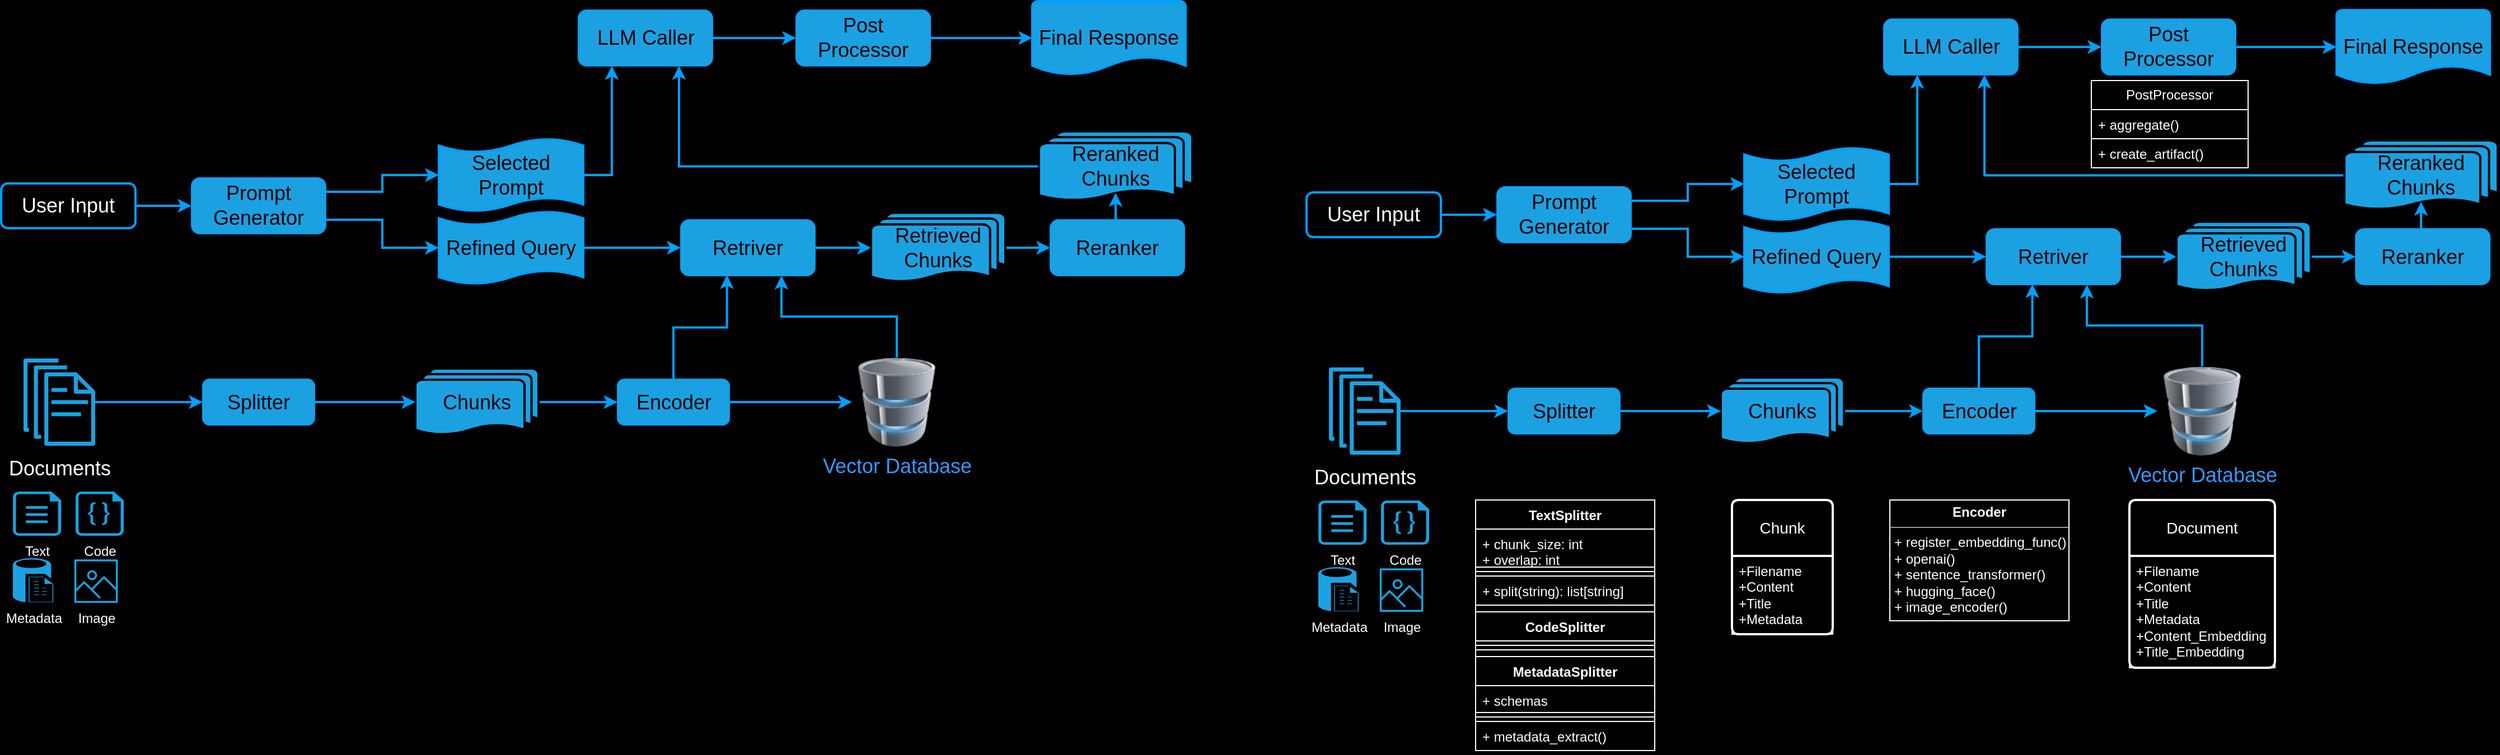 <mxfile version="23.1.2" type="github">
  <diagram id="6a731a19-8d31-9384-78a2-239565b7b9f0" name="Page-1">
    <mxGraphModel dx="1509" dy="811" grid="0" gridSize="10" guides="1" tooltips="1" connect="1" arrows="1" fold="1" page="1" pageScale="1" pageWidth="1169" pageHeight="827" background="#000000" math="0" shadow="0">
      <root>
        <mxCell id="0" />
        <mxCell id="1" parent="0" />
        <mxCell id="F0DF5Nve_Ln5ljsZZCzn-109" value="" style="edgeStyle=orthogonalEdgeStyle;rounded=0;orthogonalLoop=1;jettySize=auto;html=1;fontColor=#FFFFFF;fillColor=#1ba1e2;strokeColor=#00A0FF;strokeWidth=2;" parent="1" source="F0DF5Nve_Ln5ljsZZCzn-12" target="F0DF5Nve_Ln5ljsZZCzn-28" edge="1">
          <mxGeometry relative="1" as="geometry" />
        </mxCell>
        <mxCell id="F0DF5Nve_Ln5ljsZZCzn-12" value="Chunks" style="strokeWidth=2;html=1;shape=mxgraph.flowchart.multi-document;whiteSpace=wrap;fontSize=18;fillColor=#1ba1e2;strokeColor=#000000;fontColor=#000000;" parent="1" vertex="1">
          <mxGeometry x="423" y="409.5" width="110" height="60" as="geometry" />
        </mxCell>
        <mxCell id="F0DF5Nve_Ln5ljsZZCzn-108" value="" style="edgeStyle=orthogonalEdgeStyle;rounded=0;orthogonalLoop=1;jettySize=auto;html=1;fontColor=#FFFFFF;fillColor=#1ba1e2;strokeColor=#00A0FF;strokeWidth=2;" parent="1" source="F0DF5Nve_Ln5ljsZZCzn-24" target="F0DF5Nve_Ln5ljsZZCzn-12" edge="1">
          <mxGeometry relative="1" as="geometry" />
        </mxCell>
        <mxCell id="F0DF5Nve_Ln5ljsZZCzn-24" value="Splitter" style="rounded=1;whiteSpace=wrap;html=1;fontSize=18;fillColor=#1ba1e2;strokeColor=#00A0FF;fontColor=#000000;" parent="1" vertex="1">
          <mxGeometry x="233" y="419" width="100" height="41" as="geometry" />
        </mxCell>
        <mxCell id="F0DF5Nve_Ln5ljsZZCzn-107" value="" style="edgeStyle=orthogonalEdgeStyle;rounded=0;orthogonalLoop=1;jettySize=auto;html=1;fontColor=#FFFFFF;fillColor=#1ba1e2;strokeColor=#00A0FF;strokeWidth=2;" parent="1" source="F0DF5Nve_Ln5ljsZZCzn-26" target="F0DF5Nve_Ln5ljsZZCzn-24" edge="1">
          <mxGeometry relative="1" as="geometry" />
        </mxCell>
        <mxCell id="F0DF5Nve_Ln5ljsZZCzn-26" value="&lt;font style=&quot;font-size: 18px;&quot;&gt;Documents&lt;/font&gt;" style="sketch=0;outlineConnect=0;dashed=0;verticalLabelPosition=bottom;verticalAlign=top;align=center;html=1;fontSize=20;fontStyle=0;aspect=fixed;pointerEvents=1;shape=mxgraph.aws4.documents;fillColor=#1ba1e2;strokeColor=#00A0FF;fontColor=#ffffff;" parent="1" vertex="1">
          <mxGeometry x="73" y="400.5" width="64" height="78" as="geometry" />
        </mxCell>
        <mxCell id="F0DF5Nve_Ln5ljsZZCzn-114" value="" style="edgeStyle=orthogonalEdgeStyle;rounded=0;orthogonalLoop=1;jettySize=auto;html=1;fontColor=#FFFFFF;fillColor=#1ba1e2;strokeColor=#00A0FF;strokeWidth=2;" parent="1" source="F0DF5Nve_Ln5ljsZZCzn-28" target="F0DF5Nve_Ln5ljsZZCzn-30" edge="1">
          <mxGeometry relative="1" as="geometry" />
        </mxCell>
        <mxCell id="F0DF5Nve_Ln5ljsZZCzn-122" value="" style="edgeStyle=orthogonalEdgeStyle;rounded=0;orthogonalLoop=1;jettySize=auto;html=1;entryX=0.344;entryY=0.99;entryDx=0;entryDy=0;entryPerimeter=0;fontColor=#FFFFFF;fillColor=#1ba1e2;strokeColor=#00A0FF;strokeWidth=2;" parent="1" source="F0DF5Nve_Ln5ljsZZCzn-28" target="F0DF5Nve_Ln5ljsZZCzn-46" edge="1">
          <mxGeometry relative="1" as="geometry" />
        </mxCell>
        <mxCell id="F0DF5Nve_Ln5ljsZZCzn-28" value="Encoder" style="rounded=1;whiteSpace=wrap;html=1;fontSize=18;fillColor=#1ba1e2;strokeColor=#00A0FF;fontColor=#000000;" parent="1" vertex="1">
          <mxGeometry x="603.5" y="419" width="100" height="41" as="geometry" />
        </mxCell>
        <mxCell id="F0DF5Nve_Ln5ljsZZCzn-126" style="edgeStyle=orthogonalEdgeStyle;rounded=0;orthogonalLoop=1;jettySize=auto;html=1;exitX=0.5;exitY=0;exitDx=0;exitDy=0;entryX=0.75;entryY=1;entryDx=0;entryDy=0;fontColor=#FFFFFF;fillColor=#1ba1e2;strokeColor=#00A0FF;strokeWidth=2;" parent="1" source="F0DF5Nve_Ln5ljsZZCzn-30" target="F0DF5Nve_Ln5ljsZZCzn-46" edge="1">
          <mxGeometry relative="1" as="geometry" />
        </mxCell>
        <mxCell id="F0DF5Nve_Ln5ljsZZCzn-133" value="" style="edgeStyle=orthogonalEdgeStyle;rounded=0;orthogonalLoop=1;jettySize=auto;html=1;" parent="1" source="F0DF5Nve_Ln5ljsZZCzn-30" edge="1">
          <mxGeometry relative="1" as="geometry">
            <mxPoint x="853" y="569" as="targetPoint" />
          </mxGeometry>
        </mxCell>
        <mxCell id="F0DF5Nve_Ln5ljsZZCzn-30" value="&lt;font style=&quot;font-size: 18px;&quot;&gt;Vector Database&lt;/font&gt;" style="image;html=1;image=img/lib/clip_art/computers/Database_128x128.png;fillColor=#1ba1e2;strokeColor=#00A0FF;fontColor=#3399FF;labelBackgroundColor=none;" parent="1" vertex="1">
          <mxGeometry x="813" y="399.5" width="80" height="80" as="geometry" />
        </mxCell>
        <mxCell id="F0DF5Nve_Ln5ljsZZCzn-119" value="" style="edgeStyle=orthogonalEdgeStyle;rounded=0;orthogonalLoop=1;jettySize=auto;html=1;fontColor=#FFFFFF;fillColor=#1ba1e2;strokeColor=#00A0FF;strokeWidth=2;" parent="1" source="F0DF5Nve_Ln5ljsZZCzn-39" target="F0DF5Nve_Ln5ljsZZCzn-40" edge="1">
          <mxGeometry relative="1" as="geometry" />
        </mxCell>
        <mxCell id="F0DF5Nve_Ln5ljsZZCzn-39" value="User Input" style="rounded=1;whiteSpace=wrap;html=1;fontSize=18;fillColor=none;strokeColor=#00A0FF;fontColor=#FFFFFF;strokeWidth=2;" parent="1" vertex="1">
          <mxGeometry x="53" y="244" width="120" height="40" as="geometry" />
        </mxCell>
        <mxCell id="F0DF5Nve_Ln5ljsZZCzn-40" value="Prompt Generator" style="rounded=1;whiteSpace=wrap;html=1;fontSize=18;fillColor=#1ba1e2;strokeColor=#00A0FF;fontColor=#000000;" parent="1" vertex="1">
          <mxGeometry x="223" y="239" width="120" height="50" as="geometry" />
        </mxCell>
        <mxCell id="F0DF5Nve_Ln5ljsZZCzn-41" style="edgeStyle=orthogonalEdgeStyle;rounded=0;orthogonalLoop=1;jettySize=auto;html=1;exitX=0.5;exitY=1;exitDx=0;exitDy=0;fontSize=18;fontColor=#FFFFFF;fillColor=#1ba1e2;strokeColor=#00A0FF;" parent="1" source="F0DF5Nve_Ln5ljsZZCzn-40" target="F0DF5Nve_Ln5ljsZZCzn-40" edge="1">
          <mxGeometry relative="1" as="geometry" />
        </mxCell>
        <mxCell id="F0DF5Nve_Ln5ljsZZCzn-120" value="" style="edgeStyle=orthogonalEdgeStyle;rounded=0;orthogonalLoop=1;jettySize=auto;html=1;fontColor=#FFFFFF;fillColor=#1ba1e2;strokeColor=#00A0FF;strokeWidth=2;" parent="1" source="F0DF5Nve_Ln5ljsZZCzn-44" target="F0DF5Nve_Ln5ljsZZCzn-46" edge="1">
          <mxGeometry relative="1" as="geometry" />
        </mxCell>
        <mxCell id="F0DF5Nve_Ln5ljsZZCzn-44" value="Refined Query" style="shape=tape;whiteSpace=wrap;html=1;strokeWidth=2;size=0.19;fontSize=18;fillColor=#1ba1e2;strokeColor=#00A0FF;fontColor=#000000;" parent="1" vertex="1">
          <mxGeometry x="444" y="269" width="129" height="65" as="geometry" />
        </mxCell>
        <mxCell id="F0DF5Nve_Ln5ljsZZCzn-130" style="edgeStyle=orthogonalEdgeStyle;rounded=0;orthogonalLoop=1;jettySize=auto;html=1;exitX=1;exitY=0.5;exitDx=0;exitDy=0;exitPerimeter=0;entryX=0.25;entryY=1;entryDx=0;entryDy=0;fontColor=#FFFFFF;fillColor=#1ba1e2;strokeColor=#00A0FF;strokeWidth=2;" parent="1" source="F0DF5Nve_Ln5ljsZZCzn-45" target="F0DF5Nve_Ln5ljsZZCzn-50" edge="1">
          <mxGeometry relative="1" as="geometry" />
        </mxCell>
        <mxCell id="F0DF5Nve_Ln5ljsZZCzn-45" value="Selected Prompt" style="shape=tape;whiteSpace=wrap;html=1;strokeWidth=2;size=0.19;fontSize=18;fillColor=#1ba1e2;strokeColor=#00A0FF;fontColor=#000000;" parent="1" vertex="1">
          <mxGeometry x="444" y="204" width="129" height="65" as="geometry" />
        </mxCell>
        <mxCell id="F0DF5Nve_Ln5ljsZZCzn-123" value="" style="edgeStyle=orthogonalEdgeStyle;rounded=0;orthogonalLoop=1;jettySize=auto;html=1;fontColor=#FFFFFF;fillColor=#1ba1e2;strokeColor=#00A0FF;strokeWidth=2;" parent="1" source="F0DF5Nve_Ln5ljsZZCzn-46" target="F0DF5Nve_Ln5ljsZZCzn-47" edge="1">
          <mxGeometry relative="1" as="geometry" />
        </mxCell>
        <mxCell id="F0DF5Nve_Ln5ljsZZCzn-46" value="Retriver" style="rounded=1;whiteSpace=wrap;html=1;fontSize=18;fillColor=#1ba1e2;strokeColor=#00A0FF;fontColor=#000000;" parent="1" vertex="1">
          <mxGeometry x="660" y="276.5" width="120" height="50" as="geometry" />
        </mxCell>
        <mxCell id="F0DF5Nve_Ln5ljsZZCzn-124" value="" style="edgeStyle=orthogonalEdgeStyle;rounded=0;orthogonalLoop=1;jettySize=auto;html=1;fontColor=#FFFFFF;fillColor=#1ba1e2;strokeColor=#00A0FF;strokeWidth=2;" parent="1" source="F0DF5Nve_Ln5ljsZZCzn-47" target="F0DF5Nve_Ln5ljsZZCzn-48" edge="1">
          <mxGeometry relative="1" as="geometry" />
        </mxCell>
        <mxCell id="F0DF5Nve_Ln5ljsZZCzn-47" value="Retrieved&lt;br style=&quot;font-size: 18px;&quot;&gt;Chunks" style="strokeWidth=2;html=1;shape=mxgraph.flowchart.multi-document;whiteSpace=wrap;fontSize=18;fillColor=#1ba1e2;strokeColor=#000000;fontColor=#000000;" parent="1" vertex="1">
          <mxGeometry x="830" y="270.25" width="120" height="62.5" as="geometry" />
        </mxCell>
        <mxCell id="F0DF5Nve_Ln5ljsZZCzn-48" value="Reranker" style="rounded=1;whiteSpace=wrap;html=1;fontSize=18;fillColor=#1ba1e2;strokeColor=#00A0FF;fontColor=#000000;" parent="1" vertex="1">
          <mxGeometry x="990" y="276.5" width="120" height="50" as="geometry" />
        </mxCell>
        <mxCell id="F0DF5Nve_Ln5ljsZZCzn-129" style="edgeStyle=orthogonalEdgeStyle;rounded=0;orthogonalLoop=1;jettySize=auto;html=1;exitX=0;exitY=0.5;exitDx=0;exitDy=0;exitPerimeter=0;entryX=0.75;entryY=1;entryDx=0;entryDy=0;fontColor=#FFFFFF;fillColor=#1ba1e2;strokeColor=#00A0FF;strokeWidth=2;" parent="1" source="F0DF5Nve_Ln5ljsZZCzn-49" target="F0DF5Nve_Ln5ljsZZCzn-50" edge="1">
          <mxGeometry relative="1" as="geometry" />
        </mxCell>
        <mxCell id="F0DF5Nve_Ln5ljsZZCzn-49" value="Reranked&lt;br style=&quot;font-size: 18px;&quot;&gt;Chunks" style="strokeWidth=2;html=1;shape=mxgraph.flowchart.multi-document;whiteSpace=wrap;fontSize=18;fillColor=#1ba1e2;strokeColor=#000000;fontColor=#000000;" parent="1" vertex="1">
          <mxGeometry x="980" y="197.5" width="137" height="62.5" as="geometry" />
        </mxCell>
        <mxCell id="F0DF5Nve_Ln5ljsZZCzn-131" value="" style="edgeStyle=orthogonalEdgeStyle;rounded=0;orthogonalLoop=1;jettySize=auto;html=1;fontColor=#FFFFFF;fillColor=#1ba1e2;strokeColor=#00A0FF;strokeWidth=2;" parent="1" source="F0DF5Nve_Ln5ljsZZCzn-50" target="F0DF5Nve_Ln5ljsZZCzn-90" edge="1">
          <mxGeometry relative="1" as="geometry" />
        </mxCell>
        <mxCell id="F0DF5Nve_Ln5ljsZZCzn-50" value="LLM Caller" style="rounded=1;whiteSpace=wrap;html=1;fontSize=18;fillColor=#1ba1e2;strokeColor=#00A0FF;fontColor=#000000;" parent="1" vertex="1">
          <mxGeometry x="568.5" y="89" width="120" height="50" as="geometry" />
        </mxCell>
        <mxCell id="F0DF5Nve_Ln5ljsZZCzn-132" value="" style="edgeStyle=orthogonalEdgeStyle;rounded=0;orthogonalLoop=1;jettySize=auto;html=1;fontColor=#FFFFFF;fillColor=#1ba1e2;strokeColor=#00A0FF;strokeWidth=2;" parent="1" source="F0DF5Nve_Ln5ljsZZCzn-90" target="F0DF5Nve_Ln5ljsZZCzn-97" edge="1">
          <mxGeometry relative="1" as="geometry" />
        </mxCell>
        <mxCell id="F0DF5Nve_Ln5ljsZZCzn-90" value="Post Processor" style="rounded=1;whiteSpace=wrap;html=1;fontSize=18;fillColor=#1ba1e2;strokeColor=#00A0FF;fontColor=#000000;" parent="1" vertex="1">
          <mxGeometry x="763" y="89" width="120" height="50" as="geometry" />
        </mxCell>
        <mxCell id="F0DF5Nve_Ln5ljsZZCzn-97" value="Final Response" style="strokeWidth=2;html=1;shape=mxgraph.flowchart.document2;whiteSpace=wrap;size=0.25;fontSize=18;fillColor=#1ba1e2;strokeColor=#00A0FF;fontColor=#000000;" parent="1" vertex="1">
          <mxGeometry x="974" y="81" width="137" height="66" as="geometry" />
        </mxCell>
        <mxCell id="F0DF5Nve_Ln5ljsZZCzn-102" value="" style="group;fillColor=none;strokeColor=#000000;fontColor=#ffffff;container=0;" parent="1" vertex="1" connectable="0">
          <mxGeometry x="63" y="519" width="100" height="100" as="geometry" />
        </mxCell>
        <mxCell id="F0DF5Nve_Ln5ljsZZCzn-117" style="edgeStyle=orthogonalEdgeStyle;rounded=0;orthogonalLoop=1;jettySize=auto;html=1;exitX=1;exitY=0.25;exitDx=0;exitDy=0;entryX=0;entryY=0.5;entryDx=0;entryDy=0;entryPerimeter=0;fontColor=#FFFFFF;fillColor=#1ba1e2;strokeColor=#00A0FF;strokeWidth=2;" parent="1" source="F0DF5Nve_Ln5ljsZZCzn-40" target="F0DF5Nve_Ln5ljsZZCzn-45" edge="1">
          <mxGeometry relative="1" as="geometry" />
        </mxCell>
        <mxCell id="F0DF5Nve_Ln5ljsZZCzn-118" style="edgeStyle=orthogonalEdgeStyle;rounded=0;orthogonalLoop=1;jettySize=auto;html=1;exitX=1;exitY=0.75;exitDx=0;exitDy=0;entryX=0;entryY=0.5;entryDx=0;entryDy=0;entryPerimeter=0;fontColor=#FFFFFF;fillColor=#1ba1e2;strokeColor=#00A0FF;strokeWidth=2;" parent="1" source="F0DF5Nve_Ln5ljsZZCzn-40" target="F0DF5Nve_Ln5ljsZZCzn-44" edge="1">
          <mxGeometry relative="1" as="geometry" />
        </mxCell>
        <mxCell id="F0DF5Nve_Ln5ljsZZCzn-125" style="edgeStyle=orthogonalEdgeStyle;rounded=0;orthogonalLoop=1;jettySize=auto;html=1;exitX=0.5;exitY=0;exitDx=0;exitDy=0;entryX=0.5;entryY=0.88;entryDx=0;entryDy=0;entryPerimeter=0;fontColor=#FFFFFF;fillColor=#1ba1e2;strokeColor=#00A0FF;strokeWidth=2;" parent="1" source="F0DF5Nve_Ln5ljsZZCzn-48" target="F0DF5Nve_Ln5ljsZZCzn-49" edge="1">
          <mxGeometry relative="1" as="geometry" />
        </mxCell>
        <mxCell id="F0DF5Nve_Ln5ljsZZCzn-51" value="Code" style="verticalLabelPosition=bottom;html=1;verticalAlign=top;align=center;strokeColor=#000000;fillColor=#1ba1e2;shape=mxgraph.azure.code_file;pointerEvents=1;fontColor=#ffffff;container=0;" parent="1" vertex="1">
          <mxGeometry x="118.966" y="519" width="44.034" height="40.486" as="geometry" />
        </mxCell>
        <mxCell id="F0DF5Nve_Ln5ljsZZCzn-52" value="Text" style="verticalLabelPosition=bottom;html=1;verticalAlign=top;align=center;strokeColor=#000000;fillColor=#1ba1e2;shape=mxgraph.azure.file;pointerEvents=1;fontColor=#ffffff;container=0;" parent="1" vertex="1">
          <mxGeometry x="63.111" y="519" width="44.034" height="40.486" as="geometry" />
        </mxCell>
        <mxCell id="F0DF5Nve_Ln5ljsZZCzn-53" value="Metadata" style="verticalLabelPosition=bottom;html=1;verticalAlign=top;align=center;strokeColor=#000000;fillColor=#1ba1e2;shape=mxgraph.azure.sql_reporting;fontColor=#ffffff;container=0;" parent="1" vertex="1">
          <mxGeometry x="63" y="578.514" width="37.082" height="40.486" as="geometry" />
        </mxCell>
        <mxCell id="F0DF5Nve_Ln5ljsZZCzn-101" value="Image" style="sketch=0;outlineConnect=0;fillColor=#1ba1e2;strokeColor=#000000;dashed=0;verticalLabelPosition=bottom;verticalAlign=top;align=center;html=1;fontSize=12;fontStyle=0;aspect=fixed;pointerEvents=1;shape=mxgraph.aws4.container_registry_image;fontColor=#ffffff;container=0;" parent="1" vertex="1">
          <mxGeometry x="118.391" y="580.134" width="38.866" height="38.866" as="geometry" />
        </mxCell>
        <mxCell id="UGMHPO1IkyHJSz3px_7_-1" value="" style="edgeStyle=orthogonalEdgeStyle;rounded=0;orthogonalLoop=1;jettySize=auto;html=1;fontColor=#FFFFFF;fillColor=#1ba1e2;strokeColor=#00A0FF;strokeWidth=2;" edge="1" parent="1" source="UGMHPO1IkyHJSz3px_7_-2" target="UGMHPO1IkyHJSz3px_7_-9">
          <mxGeometry relative="1" as="geometry" />
        </mxCell>
        <mxCell id="UGMHPO1IkyHJSz3px_7_-2" value="Chunks" style="strokeWidth=2;html=1;shape=mxgraph.flowchart.multi-document;whiteSpace=wrap;fontSize=18;fillColor=#1ba1e2;strokeColor=#000000;fontColor=#000000;" vertex="1" parent="1">
          <mxGeometry x="1589" y="417.5" width="110" height="60" as="geometry" />
        </mxCell>
        <mxCell id="UGMHPO1IkyHJSz3px_7_-3" value="" style="edgeStyle=orthogonalEdgeStyle;rounded=0;orthogonalLoop=1;jettySize=auto;html=1;fontColor=#FFFFFF;fillColor=#1ba1e2;strokeColor=#00A0FF;strokeWidth=2;" edge="1" parent="1" source="UGMHPO1IkyHJSz3px_7_-4" target="UGMHPO1IkyHJSz3px_7_-2">
          <mxGeometry relative="1" as="geometry" />
        </mxCell>
        <mxCell id="UGMHPO1IkyHJSz3px_7_-4" value="Splitter" style="rounded=1;whiteSpace=wrap;html=1;fontSize=18;fillColor=#1ba1e2;strokeColor=#00A0FF;fontColor=#000000;" vertex="1" parent="1">
          <mxGeometry x="1399" y="427" width="100" height="41" as="geometry" />
        </mxCell>
        <mxCell id="UGMHPO1IkyHJSz3px_7_-5" value="" style="edgeStyle=orthogonalEdgeStyle;rounded=0;orthogonalLoop=1;jettySize=auto;html=1;fontColor=#FFFFFF;fillColor=#1ba1e2;strokeColor=#00A0FF;strokeWidth=2;" edge="1" parent="1" source="UGMHPO1IkyHJSz3px_7_-6" target="UGMHPO1IkyHJSz3px_7_-4">
          <mxGeometry relative="1" as="geometry" />
        </mxCell>
        <mxCell id="UGMHPO1IkyHJSz3px_7_-6" value="&lt;font style=&quot;font-size: 18px;&quot;&gt;Documents&lt;/font&gt;" style="sketch=0;outlineConnect=0;dashed=0;verticalLabelPosition=bottom;verticalAlign=top;align=center;html=1;fontSize=20;fontStyle=0;aspect=fixed;pointerEvents=1;shape=mxgraph.aws4.documents;fillColor=#1ba1e2;strokeColor=#00A0FF;fontColor=#ffffff;" vertex="1" parent="1">
          <mxGeometry x="1239" y="408.5" width="64" height="78" as="geometry" />
        </mxCell>
        <mxCell id="UGMHPO1IkyHJSz3px_7_-7" value="" style="edgeStyle=orthogonalEdgeStyle;rounded=0;orthogonalLoop=1;jettySize=auto;html=1;fontColor=#FFFFFF;fillColor=#1ba1e2;strokeColor=#00A0FF;strokeWidth=2;" edge="1" parent="1" source="UGMHPO1IkyHJSz3px_7_-9" target="UGMHPO1IkyHJSz3px_7_-12">
          <mxGeometry relative="1" as="geometry" />
        </mxCell>
        <mxCell id="UGMHPO1IkyHJSz3px_7_-8" value="" style="edgeStyle=orthogonalEdgeStyle;rounded=0;orthogonalLoop=1;jettySize=auto;html=1;entryX=0.344;entryY=0.99;entryDx=0;entryDy=0;entryPerimeter=0;fontColor=#FFFFFF;fillColor=#1ba1e2;strokeColor=#00A0FF;strokeWidth=2;" edge="1" parent="1" source="UGMHPO1IkyHJSz3px_7_-9" target="UGMHPO1IkyHJSz3px_7_-22">
          <mxGeometry relative="1" as="geometry" />
        </mxCell>
        <mxCell id="UGMHPO1IkyHJSz3px_7_-9" value="Encoder" style="rounded=1;whiteSpace=wrap;html=1;fontSize=18;fillColor=#1ba1e2;strokeColor=#00A0FF;fontColor=#000000;" vertex="1" parent="1">
          <mxGeometry x="1769.5" y="427" width="100" height="41" as="geometry" />
        </mxCell>
        <mxCell id="UGMHPO1IkyHJSz3px_7_-10" style="edgeStyle=orthogonalEdgeStyle;rounded=0;orthogonalLoop=1;jettySize=auto;html=1;exitX=0.5;exitY=0;exitDx=0;exitDy=0;entryX=0.75;entryY=1;entryDx=0;entryDy=0;fontColor=#FFFFFF;fillColor=#1ba1e2;strokeColor=#00A0FF;strokeWidth=2;" edge="1" parent="1" source="UGMHPO1IkyHJSz3px_7_-12" target="UGMHPO1IkyHJSz3px_7_-22">
          <mxGeometry relative="1" as="geometry" />
        </mxCell>
        <mxCell id="UGMHPO1IkyHJSz3px_7_-11" value="" style="edgeStyle=orthogonalEdgeStyle;rounded=0;orthogonalLoop=1;jettySize=auto;html=1;" edge="1" parent="1" source="UGMHPO1IkyHJSz3px_7_-12" target="UGMHPO1IkyHJSz3px_7_-33">
          <mxGeometry relative="1" as="geometry" />
        </mxCell>
        <mxCell id="UGMHPO1IkyHJSz3px_7_-12" value="&lt;font style=&quot;font-size: 18px;&quot;&gt;Vector Database&lt;/font&gt;" style="image;html=1;image=img/lib/clip_art/computers/Database_128x128.png;fillColor=#1ba1e2;strokeColor=#00A0FF;fontColor=#3399FF;labelBackgroundColor=none;" vertex="1" parent="1">
          <mxGeometry x="1979" y="407.5" width="80" height="80" as="geometry" />
        </mxCell>
        <mxCell id="UGMHPO1IkyHJSz3px_7_-13" value="" style="edgeStyle=orthogonalEdgeStyle;rounded=0;orthogonalLoop=1;jettySize=auto;html=1;fontColor=#FFFFFF;fillColor=#1ba1e2;strokeColor=#00A0FF;strokeWidth=2;" edge="1" parent="1" source="UGMHPO1IkyHJSz3px_7_-14" target="UGMHPO1IkyHJSz3px_7_-15">
          <mxGeometry relative="1" as="geometry" />
        </mxCell>
        <mxCell id="UGMHPO1IkyHJSz3px_7_-14" value="User Input" style="rounded=1;whiteSpace=wrap;html=1;fontSize=18;fillColor=none;strokeColor=#00A0FF;fontColor=#FFFFFF;strokeWidth=2;" vertex="1" parent="1">
          <mxGeometry x="1219" y="252" width="120" height="40" as="geometry" />
        </mxCell>
        <mxCell id="UGMHPO1IkyHJSz3px_7_-15" value="Prompt Generator" style="rounded=1;whiteSpace=wrap;html=1;fontSize=18;fillColor=#1ba1e2;strokeColor=#00A0FF;fontColor=#000000;" vertex="1" parent="1">
          <mxGeometry x="1389" y="247" width="120" height="50" as="geometry" />
        </mxCell>
        <mxCell id="UGMHPO1IkyHJSz3px_7_-16" style="edgeStyle=orthogonalEdgeStyle;rounded=0;orthogonalLoop=1;jettySize=auto;html=1;exitX=0.5;exitY=1;exitDx=0;exitDy=0;fontSize=18;fontColor=#FFFFFF;fillColor=#1ba1e2;strokeColor=#00A0FF;" edge="1" parent="1" source="UGMHPO1IkyHJSz3px_7_-15" target="UGMHPO1IkyHJSz3px_7_-15">
          <mxGeometry relative="1" as="geometry" />
        </mxCell>
        <mxCell id="UGMHPO1IkyHJSz3px_7_-17" value="" style="edgeStyle=orthogonalEdgeStyle;rounded=0;orthogonalLoop=1;jettySize=auto;html=1;fontColor=#FFFFFF;fillColor=#1ba1e2;strokeColor=#00A0FF;strokeWidth=2;" edge="1" parent="1" source="UGMHPO1IkyHJSz3px_7_-18" target="UGMHPO1IkyHJSz3px_7_-22">
          <mxGeometry relative="1" as="geometry" />
        </mxCell>
        <mxCell id="UGMHPO1IkyHJSz3px_7_-18" value="Refined Query" style="shape=tape;whiteSpace=wrap;html=1;strokeWidth=2;size=0.19;fontSize=18;fillColor=#1ba1e2;strokeColor=#00A0FF;fontColor=#000000;" vertex="1" parent="1">
          <mxGeometry x="1610" y="277" width="129" height="65" as="geometry" />
        </mxCell>
        <mxCell id="UGMHPO1IkyHJSz3px_7_-19" style="edgeStyle=orthogonalEdgeStyle;rounded=0;orthogonalLoop=1;jettySize=auto;html=1;exitX=1;exitY=0.5;exitDx=0;exitDy=0;exitPerimeter=0;entryX=0.25;entryY=1;entryDx=0;entryDy=0;fontColor=#FFFFFF;fillColor=#1ba1e2;strokeColor=#00A0FF;strokeWidth=2;" edge="1" parent="1" source="UGMHPO1IkyHJSz3px_7_-20" target="UGMHPO1IkyHJSz3px_7_-29">
          <mxGeometry relative="1" as="geometry" />
        </mxCell>
        <mxCell id="UGMHPO1IkyHJSz3px_7_-20" value="Selected Prompt" style="shape=tape;whiteSpace=wrap;html=1;strokeWidth=2;size=0.19;fontSize=18;fillColor=#1ba1e2;strokeColor=#00A0FF;fontColor=#000000;" vertex="1" parent="1">
          <mxGeometry x="1610" y="212" width="129" height="65" as="geometry" />
        </mxCell>
        <mxCell id="UGMHPO1IkyHJSz3px_7_-21" value="" style="edgeStyle=orthogonalEdgeStyle;rounded=0;orthogonalLoop=1;jettySize=auto;html=1;fontColor=#FFFFFF;fillColor=#1ba1e2;strokeColor=#00A0FF;strokeWidth=2;" edge="1" parent="1" source="UGMHPO1IkyHJSz3px_7_-22" target="UGMHPO1IkyHJSz3px_7_-24">
          <mxGeometry relative="1" as="geometry" />
        </mxCell>
        <mxCell id="UGMHPO1IkyHJSz3px_7_-22" value="Retriver" style="rounded=1;whiteSpace=wrap;html=1;fontSize=18;fillColor=#1ba1e2;strokeColor=#00A0FF;fontColor=#000000;" vertex="1" parent="1">
          <mxGeometry x="1826" y="284.5" width="120" height="50" as="geometry" />
        </mxCell>
        <mxCell id="UGMHPO1IkyHJSz3px_7_-23" value="" style="edgeStyle=orthogonalEdgeStyle;rounded=0;orthogonalLoop=1;jettySize=auto;html=1;fontColor=#FFFFFF;fillColor=#1ba1e2;strokeColor=#00A0FF;strokeWidth=2;" edge="1" parent="1" source="UGMHPO1IkyHJSz3px_7_-24" target="UGMHPO1IkyHJSz3px_7_-25">
          <mxGeometry relative="1" as="geometry" />
        </mxCell>
        <mxCell id="UGMHPO1IkyHJSz3px_7_-24" value="Retrieved&lt;br style=&quot;font-size: 18px;&quot;&gt;Chunks" style="strokeWidth=2;html=1;shape=mxgraph.flowchart.multi-document;whiteSpace=wrap;fontSize=18;fillColor=#1ba1e2;strokeColor=#000000;fontColor=#000000;" vertex="1" parent="1">
          <mxGeometry x="1996" y="278.25" width="120" height="62.5" as="geometry" />
        </mxCell>
        <mxCell id="UGMHPO1IkyHJSz3px_7_-25" value="Reranker" style="rounded=1;whiteSpace=wrap;html=1;fontSize=18;fillColor=#1ba1e2;strokeColor=#00A0FF;fontColor=#000000;" vertex="1" parent="1">
          <mxGeometry x="2156" y="284.5" width="120" height="50" as="geometry" />
        </mxCell>
        <mxCell id="UGMHPO1IkyHJSz3px_7_-26" style="edgeStyle=orthogonalEdgeStyle;rounded=0;orthogonalLoop=1;jettySize=auto;html=1;exitX=0;exitY=0.5;exitDx=0;exitDy=0;exitPerimeter=0;entryX=0.75;entryY=1;entryDx=0;entryDy=0;fontColor=#FFFFFF;fillColor=#1ba1e2;strokeColor=#00A0FF;strokeWidth=2;" edge="1" parent="1" source="UGMHPO1IkyHJSz3px_7_-27" target="UGMHPO1IkyHJSz3px_7_-29">
          <mxGeometry relative="1" as="geometry" />
        </mxCell>
        <mxCell id="UGMHPO1IkyHJSz3px_7_-27" value="Reranked&lt;br style=&quot;font-size: 18px;&quot;&gt;Chunks" style="strokeWidth=2;html=1;shape=mxgraph.flowchart.multi-document;whiteSpace=wrap;fontSize=18;fillColor=#1ba1e2;strokeColor=#000000;fontColor=#000000;" vertex="1" parent="1">
          <mxGeometry x="2146" y="205.5" width="137" height="62.5" as="geometry" />
        </mxCell>
        <mxCell id="UGMHPO1IkyHJSz3px_7_-28" value="" style="edgeStyle=orthogonalEdgeStyle;rounded=0;orthogonalLoop=1;jettySize=auto;html=1;fontColor=#FFFFFF;fillColor=#1ba1e2;strokeColor=#00A0FF;strokeWidth=2;" edge="1" parent="1" source="UGMHPO1IkyHJSz3px_7_-29" target="UGMHPO1IkyHJSz3px_7_-36">
          <mxGeometry relative="1" as="geometry" />
        </mxCell>
        <mxCell id="UGMHPO1IkyHJSz3px_7_-29" value="LLM Caller" style="rounded=1;whiteSpace=wrap;html=1;fontSize=18;fillColor=#1ba1e2;strokeColor=#00A0FF;fontColor=#000000;" vertex="1" parent="1">
          <mxGeometry x="1734.5" y="97" width="120" height="50" as="geometry" />
        </mxCell>
        <mxCell id="UGMHPO1IkyHJSz3px_7_-30" value="Chunk" style="swimlane;childLayout=stackLayout;horizontal=1;startSize=50;horizontalStack=0;rounded=1;fontSize=14;fontStyle=0;strokeWidth=2;resizeParent=0;resizeLast=1;shadow=0;dashed=0;align=center;arcSize=4;whiteSpace=wrap;html=1;fillColor=none;strokeColor=#FFFFFF;fontColor=#FFFFFF;" vertex="1" parent="1">
          <mxGeometry x="1599" y="527" width="90" height="120" as="geometry" />
        </mxCell>
        <mxCell id="UGMHPO1IkyHJSz3px_7_-31" value="+Filename&lt;br&gt;+Content&lt;br&gt;+Title&lt;br&gt;+Metadata" style="align=left;spacingLeft=4;fontSize=12;verticalAlign=top;resizable=0;rotatable=0;part=1;html=1;fillColor=none;strokeColor=#FFFFFF;fontColor=#FFFFFF;" vertex="1" parent="UGMHPO1IkyHJSz3px_7_-30">
          <mxGeometry y="50" width="90" height="70" as="geometry" />
        </mxCell>
        <mxCell id="UGMHPO1IkyHJSz3px_7_-32" value="Document" style="swimlane;childLayout=stackLayout;horizontal=1;startSize=50;horizontalStack=0;rounded=1;fontSize=14;fontStyle=0;strokeWidth=2;resizeParent=0;resizeLast=1;shadow=0;dashed=0;align=center;arcSize=4;whiteSpace=wrap;html=1;fillColor=none;strokeColor=#FFFFFF;fontColor=#FFFFFF;" vertex="1" parent="1">
          <mxGeometry x="1954" y="527" width="130" height="150" as="geometry" />
        </mxCell>
        <mxCell id="UGMHPO1IkyHJSz3px_7_-33" value="+Filename&lt;br&gt;+Content&lt;br&gt;+Title&lt;br&gt;+Metadata&lt;br&gt;+Content_Embedding&lt;br&gt;+Title_Embedding" style="align=left;spacingLeft=4;fontSize=12;verticalAlign=top;resizable=0;rotatable=0;part=1;html=1;fillColor=none;strokeColor=#FFFFFF;fontColor=#FFFFFF;" vertex="1" parent="UGMHPO1IkyHJSz3px_7_-32">
          <mxGeometry y="50" width="130" height="100" as="geometry" />
        </mxCell>
        <mxCell id="UGMHPO1IkyHJSz3px_7_-34" value="&lt;p style=&quot;margin:0px;margin-top:4px;text-align:center;&quot;&gt;&lt;b&gt;Encoder&lt;/b&gt;&lt;/p&gt;&lt;hr size=&quot;1&quot;&gt;&lt;p style=&quot;margin:0px;margin-left:4px;&quot;&gt;+ register_embedding_func()&lt;/p&gt;&lt;p style=&quot;margin:0px;margin-left:4px;&quot;&gt;+ openai()&lt;/p&gt;&lt;p style=&quot;margin:0px;margin-left:4px;&quot;&gt;&lt;span style=&quot;background-color: initial;&quot;&gt;+ sentence_transformer()&lt;/span&gt;&lt;br&gt;&lt;/p&gt;&lt;p style=&quot;margin:0px;margin-left:4px;&quot;&gt;&lt;span style=&quot;background-color: initial;&quot;&gt;+ hugging_face()&lt;/span&gt;&lt;/p&gt;&lt;p style=&quot;margin:0px;margin-left:4px;&quot;&gt;&lt;span style=&quot;background-color: initial;&quot;&gt;+ image_encoder()&lt;/span&gt;&lt;/p&gt;" style="verticalAlign=top;align=left;overflow=fill;fontSize=12;fontFamily=Helvetica;html=1;whiteSpace=wrap;fillColor=none;strokeColor=#FFFFFF;fontColor=#FFFFFF;" vertex="1" parent="1">
          <mxGeometry x="1740" y="527" width="160" height="108" as="geometry" />
        </mxCell>
        <mxCell id="UGMHPO1IkyHJSz3px_7_-35" value="" style="edgeStyle=orthogonalEdgeStyle;rounded=0;orthogonalLoop=1;jettySize=auto;html=1;fontColor=#FFFFFF;fillColor=#1ba1e2;strokeColor=#00A0FF;strokeWidth=2;" edge="1" parent="1" source="UGMHPO1IkyHJSz3px_7_-36" target="UGMHPO1IkyHJSz3px_7_-40">
          <mxGeometry relative="1" as="geometry" />
        </mxCell>
        <mxCell id="UGMHPO1IkyHJSz3px_7_-36" value="Post Processor" style="rounded=1;whiteSpace=wrap;html=1;fontSize=18;fillColor=#1ba1e2;strokeColor=#00A0FF;fontColor=#000000;" vertex="1" parent="1">
          <mxGeometry x="1929" y="97" width="120" height="50" as="geometry" />
        </mxCell>
        <mxCell id="UGMHPO1IkyHJSz3px_7_-37" value="PostProcessor" style="swimlane;fontStyle=0;childLayout=stackLayout;horizontal=1;startSize=26;horizontalStack=0;resizeParent=1;resizeParentMax=0;resizeLast=0;collapsible=1;marginBottom=0;whiteSpace=wrap;html=1;fillColor=none;strokeColor=#FFFFFF;fontColor=#FFFFFF;" vertex="1" parent="1">
          <mxGeometry x="1920" y="152" width="140" height="78" as="geometry" />
        </mxCell>
        <mxCell id="UGMHPO1IkyHJSz3px_7_-38" value="+ aggregate()" style="text;align=left;verticalAlign=top;spacingLeft=4;spacingRight=4;overflow=hidden;rotatable=0;points=[[0,0.5],[1,0.5]];portConstraint=eastwest;whiteSpace=wrap;html=1;fillColor=none;strokeColor=#FFFFFF;fontColor=#FFFFFF;" vertex="1" parent="UGMHPO1IkyHJSz3px_7_-37">
          <mxGeometry y="26" width="140" height="26" as="geometry" />
        </mxCell>
        <mxCell id="UGMHPO1IkyHJSz3px_7_-39" value="+ create_artifact()" style="text;align=left;verticalAlign=top;spacingLeft=4;spacingRight=4;overflow=hidden;rotatable=0;points=[[0,0.5],[1,0.5]];portConstraint=eastwest;whiteSpace=wrap;html=1;fillColor=none;strokeColor=#FFFFFF;fontColor=#FFFFFF;" vertex="1" parent="UGMHPO1IkyHJSz3px_7_-37">
          <mxGeometry y="52" width="140" height="26" as="geometry" />
        </mxCell>
        <mxCell id="UGMHPO1IkyHJSz3px_7_-40" value="Final Response" style="strokeWidth=2;html=1;shape=mxgraph.flowchart.document2;whiteSpace=wrap;size=0.25;fontSize=18;fillColor=#1ba1e2;strokeColor=#00A0FF;fontColor=#000000;" vertex="1" parent="1">
          <mxGeometry x="2139" y="89" width="137" height="66" as="geometry" />
        </mxCell>
        <mxCell id="UGMHPO1IkyHJSz3px_7_-41" value="" style="group;fillColor=none;strokeColor=#000000;fontColor=#ffffff;container=0;" vertex="1" connectable="0" parent="1">
          <mxGeometry x="1229" y="527" width="100" height="100" as="geometry" />
        </mxCell>
        <mxCell id="UGMHPO1IkyHJSz3px_7_-42" value="" style="group;fillColor=none;strokeColor=#FFFFFF;fontColor=#FFFFFF;" vertex="1" connectable="0" parent="1">
          <mxGeometry x="1370" y="527" width="160" height="224" as="geometry" />
        </mxCell>
        <mxCell id="UGMHPO1IkyHJSz3px_7_-43" value="CodeSplitter" style="swimlane;fontStyle=1;align=center;verticalAlign=top;childLayout=stackLayout;horizontal=1;startSize=26;horizontalStack=0;resizeParent=1;resizeParentMax=0;resizeLast=0;collapsible=1;marginBottom=0;whiteSpace=wrap;html=1;fillColor=none;strokeColor=#FFFFFF;fontColor=#FFFFFF;" vertex="1" parent="UGMHPO1IkyHJSz3px_7_-42">
          <mxGeometry y="100" width="160" height="34" as="geometry" />
        </mxCell>
        <mxCell id="UGMHPO1IkyHJSz3px_7_-44" value="" style="line;strokeWidth=1;align=left;verticalAlign=middle;spacingTop=-1;spacingLeft=3;spacingRight=3;rotatable=0;labelPosition=right;points=[];portConstraint=eastwest;fillColor=none;strokeColor=#FFFFFF;fontColor=#FFFFFF;" vertex="1" parent="UGMHPO1IkyHJSz3px_7_-43">
          <mxGeometry y="26" width="160" height="8" as="geometry" />
        </mxCell>
        <mxCell id="UGMHPO1IkyHJSz3px_7_-45" value="TextSplitter" style="swimlane;fontStyle=1;align=center;verticalAlign=top;childLayout=stackLayout;horizontal=1;startSize=26;horizontalStack=0;resizeParent=1;resizeParentMax=0;resizeLast=0;collapsible=1;marginBottom=0;whiteSpace=wrap;html=1;fillColor=none;strokeColor=#FFFFFF;fontColor=#FFFFFF;" vertex="1" parent="UGMHPO1IkyHJSz3px_7_-42">
          <mxGeometry width="160" height="94" as="geometry" />
        </mxCell>
        <mxCell id="UGMHPO1IkyHJSz3px_7_-46" value="+ chunk_size: int&lt;br&gt;+ overlap: int" style="text;align=left;verticalAlign=top;spacingLeft=4;spacingRight=4;overflow=hidden;rotatable=0;points=[[0,0.5],[1,0.5]];portConstraint=eastwest;whiteSpace=wrap;html=1;fillColor=none;strokeColor=#FFFFFF;fontColor=#FFFFFF;" vertex="1" parent="UGMHPO1IkyHJSz3px_7_-45">
          <mxGeometry y="26" width="160" height="34" as="geometry" />
        </mxCell>
        <mxCell id="UGMHPO1IkyHJSz3px_7_-47" value="" style="line;strokeWidth=1;align=left;verticalAlign=middle;spacingTop=-1;spacingLeft=3;spacingRight=3;rotatable=0;labelPosition=right;points=[];portConstraint=eastwest;fillColor=none;strokeColor=#FFFFFF;fontColor=#FFFFFF;" vertex="1" parent="UGMHPO1IkyHJSz3px_7_-45">
          <mxGeometry y="60" width="160" height="8" as="geometry" />
        </mxCell>
        <mxCell id="UGMHPO1IkyHJSz3px_7_-48" value="+ split(string): list[string]" style="text;align=left;verticalAlign=top;spacingLeft=4;spacingRight=4;overflow=hidden;rotatable=0;points=[[0,0.5],[1,0.5]];portConstraint=eastwest;whiteSpace=wrap;html=1;fillColor=none;strokeColor=#FFFFFF;fontColor=#FFFFFF;" vertex="1" parent="UGMHPO1IkyHJSz3px_7_-45">
          <mxGeometry y="68" width="160" height="26" as="geometry" />
        </mxCell>
        <mxCell id="UGMHPO1IkyHJSz3px_7_-49" value="MetadataSplitter" style="swimlane;fontStyle=1;align=center;verticalAlign=top;childLayout=stackLayout;horizontal=1;startSize=26;horizontalStack=0;resizeParent=1;resizeParentMax=0;resizeLast=0;collapsible=1;marginBottom=0;whiteSpace=wrap;html=1;fillColor=none;strokeColor=#FFFFFF;fontColor=#FFFFFF;" vertex="1" parent="UGMHPO1IkyHJSz3px_7_-42">
          <mxGeometry y="140" width="160" height="84" as="geometry" />
        </mxCell>
        <mxCell id="UGMHPO1IkyHJSz3px_7_-50" value="+ schemas" style="text;align=left;verticalAlign=top;spacingLeft=4;spacingRight=4;overflow=hidden;rotatable=0;points=[[0,0.5],[1,0.5]];portConstraint=eastwest;whiteSpace=wrap;html=1;fillColor=none;strokeColor=#FFFFFF;fontColor=#FFFFFF;" vertex="1" parent="UGMHPO1IkyHJSz3px_7_-49">
          <mxGeometry y="26" width="160" height="24" as="geometry" />
        </mxCell>
        <mxCell id="UGMHPO1IkyHJSz3px_7_-51" value="" style="line;strokeWidth=1;align=left;verticalAlign=middle;spacingTop=-1;spacingLeft=3;spacingRight=3;rotatable=0;labelPosition=right;points=[];portConstraint=eastwest;fillColor=none;strokeColor=#FFFFFF;fontColor=#FFFFFF;" vertex="1" parent="UGMHPO1IkyHJSz3px_7_-49">
          <mxGeometry y="50" width="160" height="8" as="geometry" />
        </mxCell>
        <mxCell id="UGMHPO1IkyHJSz3px_7_-52" value="+ metadata_extract()" style="text;align=left;verticalAlign=top;spacingLeft=4;spacingRight=4;overflow=hidden;rotatable=0;points=[[0,0.5],[1,0.5]];portConstraint=eastwest;whiteSpace=wrap;html=1;fillColor=none;strokeColor=#FFFFFF;fontColor=#FFFFFF;" vertex="1" parent="UGMHPO1IkyHJSz3px_7_-49">
          <mxGeometry y="58" width="160" height="26" as="geometry" />
        </mxCell>
        <mxCell id="UGMHPO1IkyHJSz3px_7_-53" style="edgeStyle=orthogonalEdgeStyle;rounded=0;orthogonalLoop=1;jettySize=auto;html=1;exitX=1;exitY=0.25;exitDx=0;exitDy=0;entryX=0;entryY=0.5;entryDx=0;entryDy=0;entryPerimeter=0;fontColor=#FFFFFF;fillColor=#1ba1e2;strokeColor=#00A0FF;strokeWidth=2;" edge="1" parent="1" source="UGMHPO1IkyHJSz3px_7_-15" target="UGMHPO1IkyHJSz3px_7_-20">
          <mxGeometry relative="1" as="geometry" />
        </mxCell>
        <mxCell id="UGMHPO1IkyHJSz3px_7_-54" style="edgeStyle=orthogonalEdgeStyle;rounded=0;orthogonalLoop=1;jettySize=auto;html=1;exitX=1;exitY=0.75;exitDx=0;exitDy=0;entryX=0;entryY=0.5;entryDx=0;entryDy=0;entryPerimeter=0;fontColor=#FFFFFF;fillColor=#1ba1e2;strokeColor=#00A0FF;strokeWidth=2;" edge="1" parent="1" source="UGMHPO1IkyHJSz3px_7_-15" target="UGMHPO1IkyHJSz3px_7_-18">
          <mxGeometry relative="1" as="geometry" />
        </mxCell>
        <mxCell id="UGMHPO1IkyHJSz3px_7_-55" style="edgeStyle=orthogonalEdgeStyle;rounded=0;orthogonalLoop=1;jettySize=auto;html=1;exitX=0.5;exitY=0;exitDx=0;exitDy=0;entryX=0.5;entryY=0.88;entryDx=0;entryDy=0;entryPerimeter=0;fontColor=#FFFFFF;fillColor=#1ba1e2;strokeColor=#00A0FF;strokeWidth=2;" edge="1" parent="1" source="UGMHPO1IkyHJSz3px_7_-25" target="UGMHPO1IkyHJSz3px_7_-27">
          <mxGeometry relative="1" as="geometry" />
        </mxCell>
        <mxCell id="UGMHPO1IkyHJSz3px_7_-56" value="Code" style="verticalLabelPosition=bottom;html=1;verticalAlign=top;align=center;strokeColor=#000000;fillColor=#1ba1e2;shape=mxgraph.azure.code_file;pointerEvents=1;fontColor=#ffffff;container=0;" vertex="1" parent="1">
          <mxGeometry x="1284.966" y="527" width="44.034" height="40.486" as="geometry" />
        </mxCell>
        <mxCell id="UGMHPO1IkyHJSz3px_7_-57" value="Text" style="verticalLabelPosition=bottom;html=1;verticalAlign=top;align=center;strokeColor=#000000;fillColor=#1ba1e2;shape=mxgraph.azure.file;pointerEvents=1;fontColor=#ffffff;container=0;" vertex="1" parent="1">
          <mxGeometry x="1229.111" y="527" width="44.034" height="40.486" as="geometry" />
        </mxCell>
        <mxCell id="UGMHPO1IkyHJSz3px_7_-58" value="Metadata" style="verticalLabelPosition=bottom;html=1;verticalAlign=top;align=center;strokeColor=#000000;fillColor=#1ba1e2;shape=mxgraph.azure.sql_reporting;fontColor=#ffffff;container=0;" vertex="1" parent="1">
          <mxGeometry x="1229" y="586.514" width="37.082" height="40.486" as="geometry" />
        </mxCell>
        <mxCell id="UGMHPO1IkyHJSz3px_7_-59" value="Image" style="sketch=0;outlineConnect=0;fillColor=#1ba1e2;strokeColor=#000000;dashed=0;verticalLabelPosition=bottom;verticalAlign=top;align=center;html=1;fontSize=12;fontStyle=0;aspect=fixed;pointerEvents=1;shape=mxgraph.aws4.container_registry_image;fontColor=#ffffff;container=0;" vertex="1" parent="1">
          <mxGeometry x="1284.391" y="588.134" width="38.866" height="38.866" as="geometry" />
        </mxCell>
      </root>
    </mxGraphModel>
  </diagram>
</mxfile>
